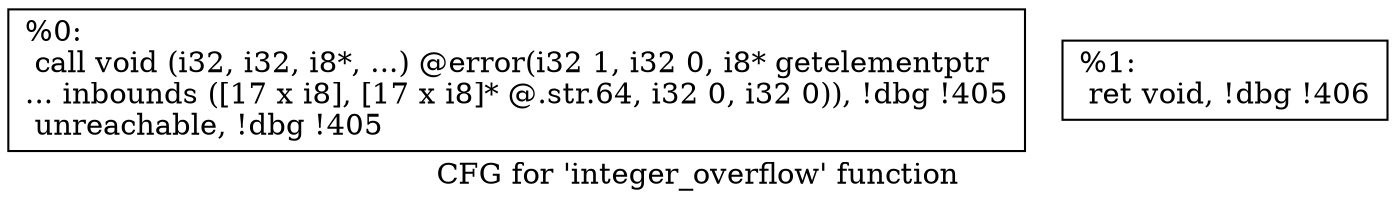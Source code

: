 digraph "CFG for 'integer_overflow' function" {
	label="CFG for 'integer_overflow' function";

	Node0x2090cf0 [shape=record,label="{%0:\l  call void (i32, i32, i8*, ...) @error(i32 1, i32 0, i8* getelementptr\l... inbounds ([17 x i8], [17 x i8]* @.str.64, i32 0, i32 0)), !dbg !405\l  unreachable, !dbg !405\l}"];
	Node0x2090d40 [shape=record,label="{%1:                                                  \l  ret void, !dbg !406\l}"];
}
